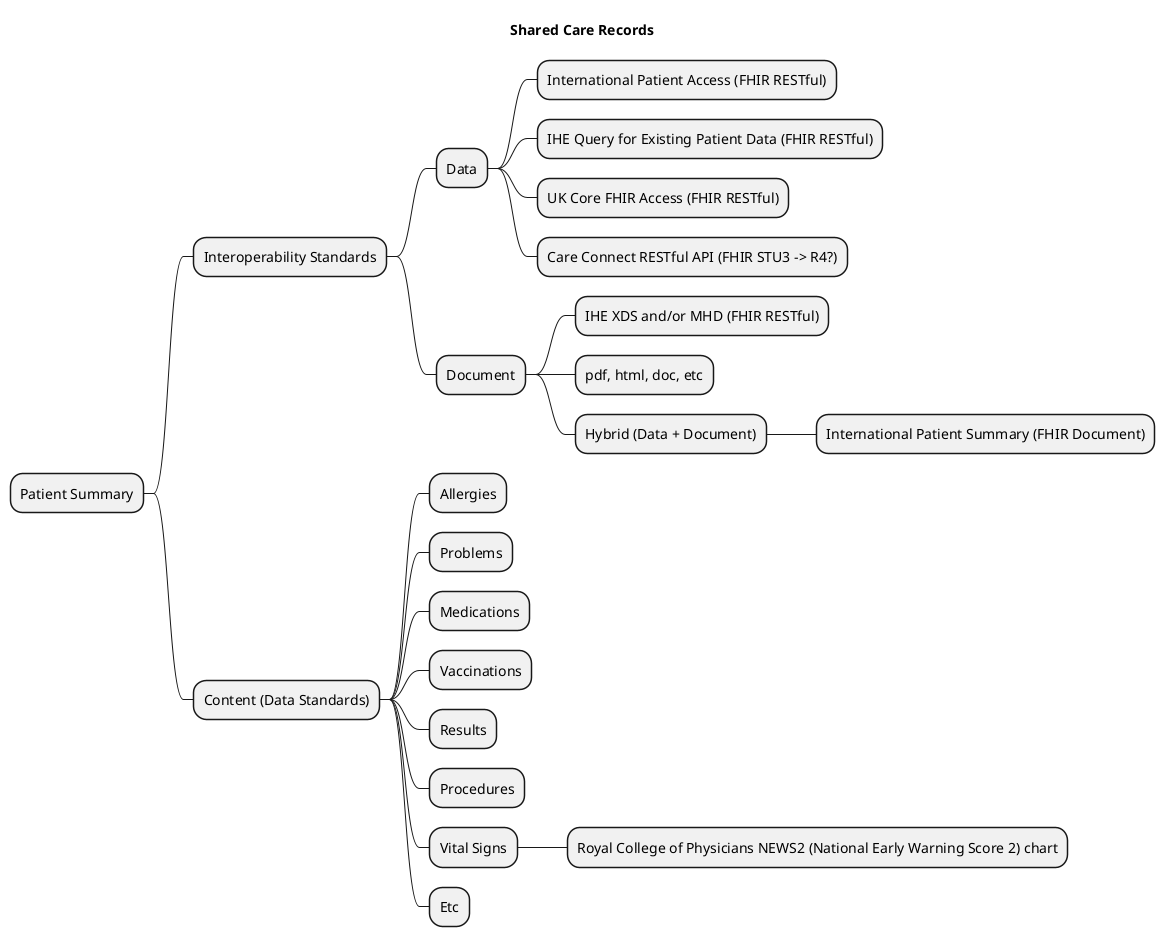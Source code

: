 @startmindmap


title Shared Care Records


* Patient Summary
** Interoperability Standards
*** Data
**** International Patient Access (FHIR RESTful)
**** IHE Query for Existing Patient Data (FHIR RESTful)
**** UK Core FHIR Access (FHIR RESTful)
**** Care Connect RESTful API (FHIR STU3 -> R4?)
*** Document
**** IHE XDS and/or MHD (FHIR RESTful)
**** pdf, html, doc, etc
**** Hybrid (Data + Document)
***** International Patient Summary (FHIR Document)

** Content (Data Standards)
*** Allergies
*** Problems
*** Medications
*** Vaccinations
*** Results
*** Procedures
*** Vital Signs
**** Royal College of Physicians NEWS2 (National Early Warning Score 2) chart
*** Etc




@endmindmap
